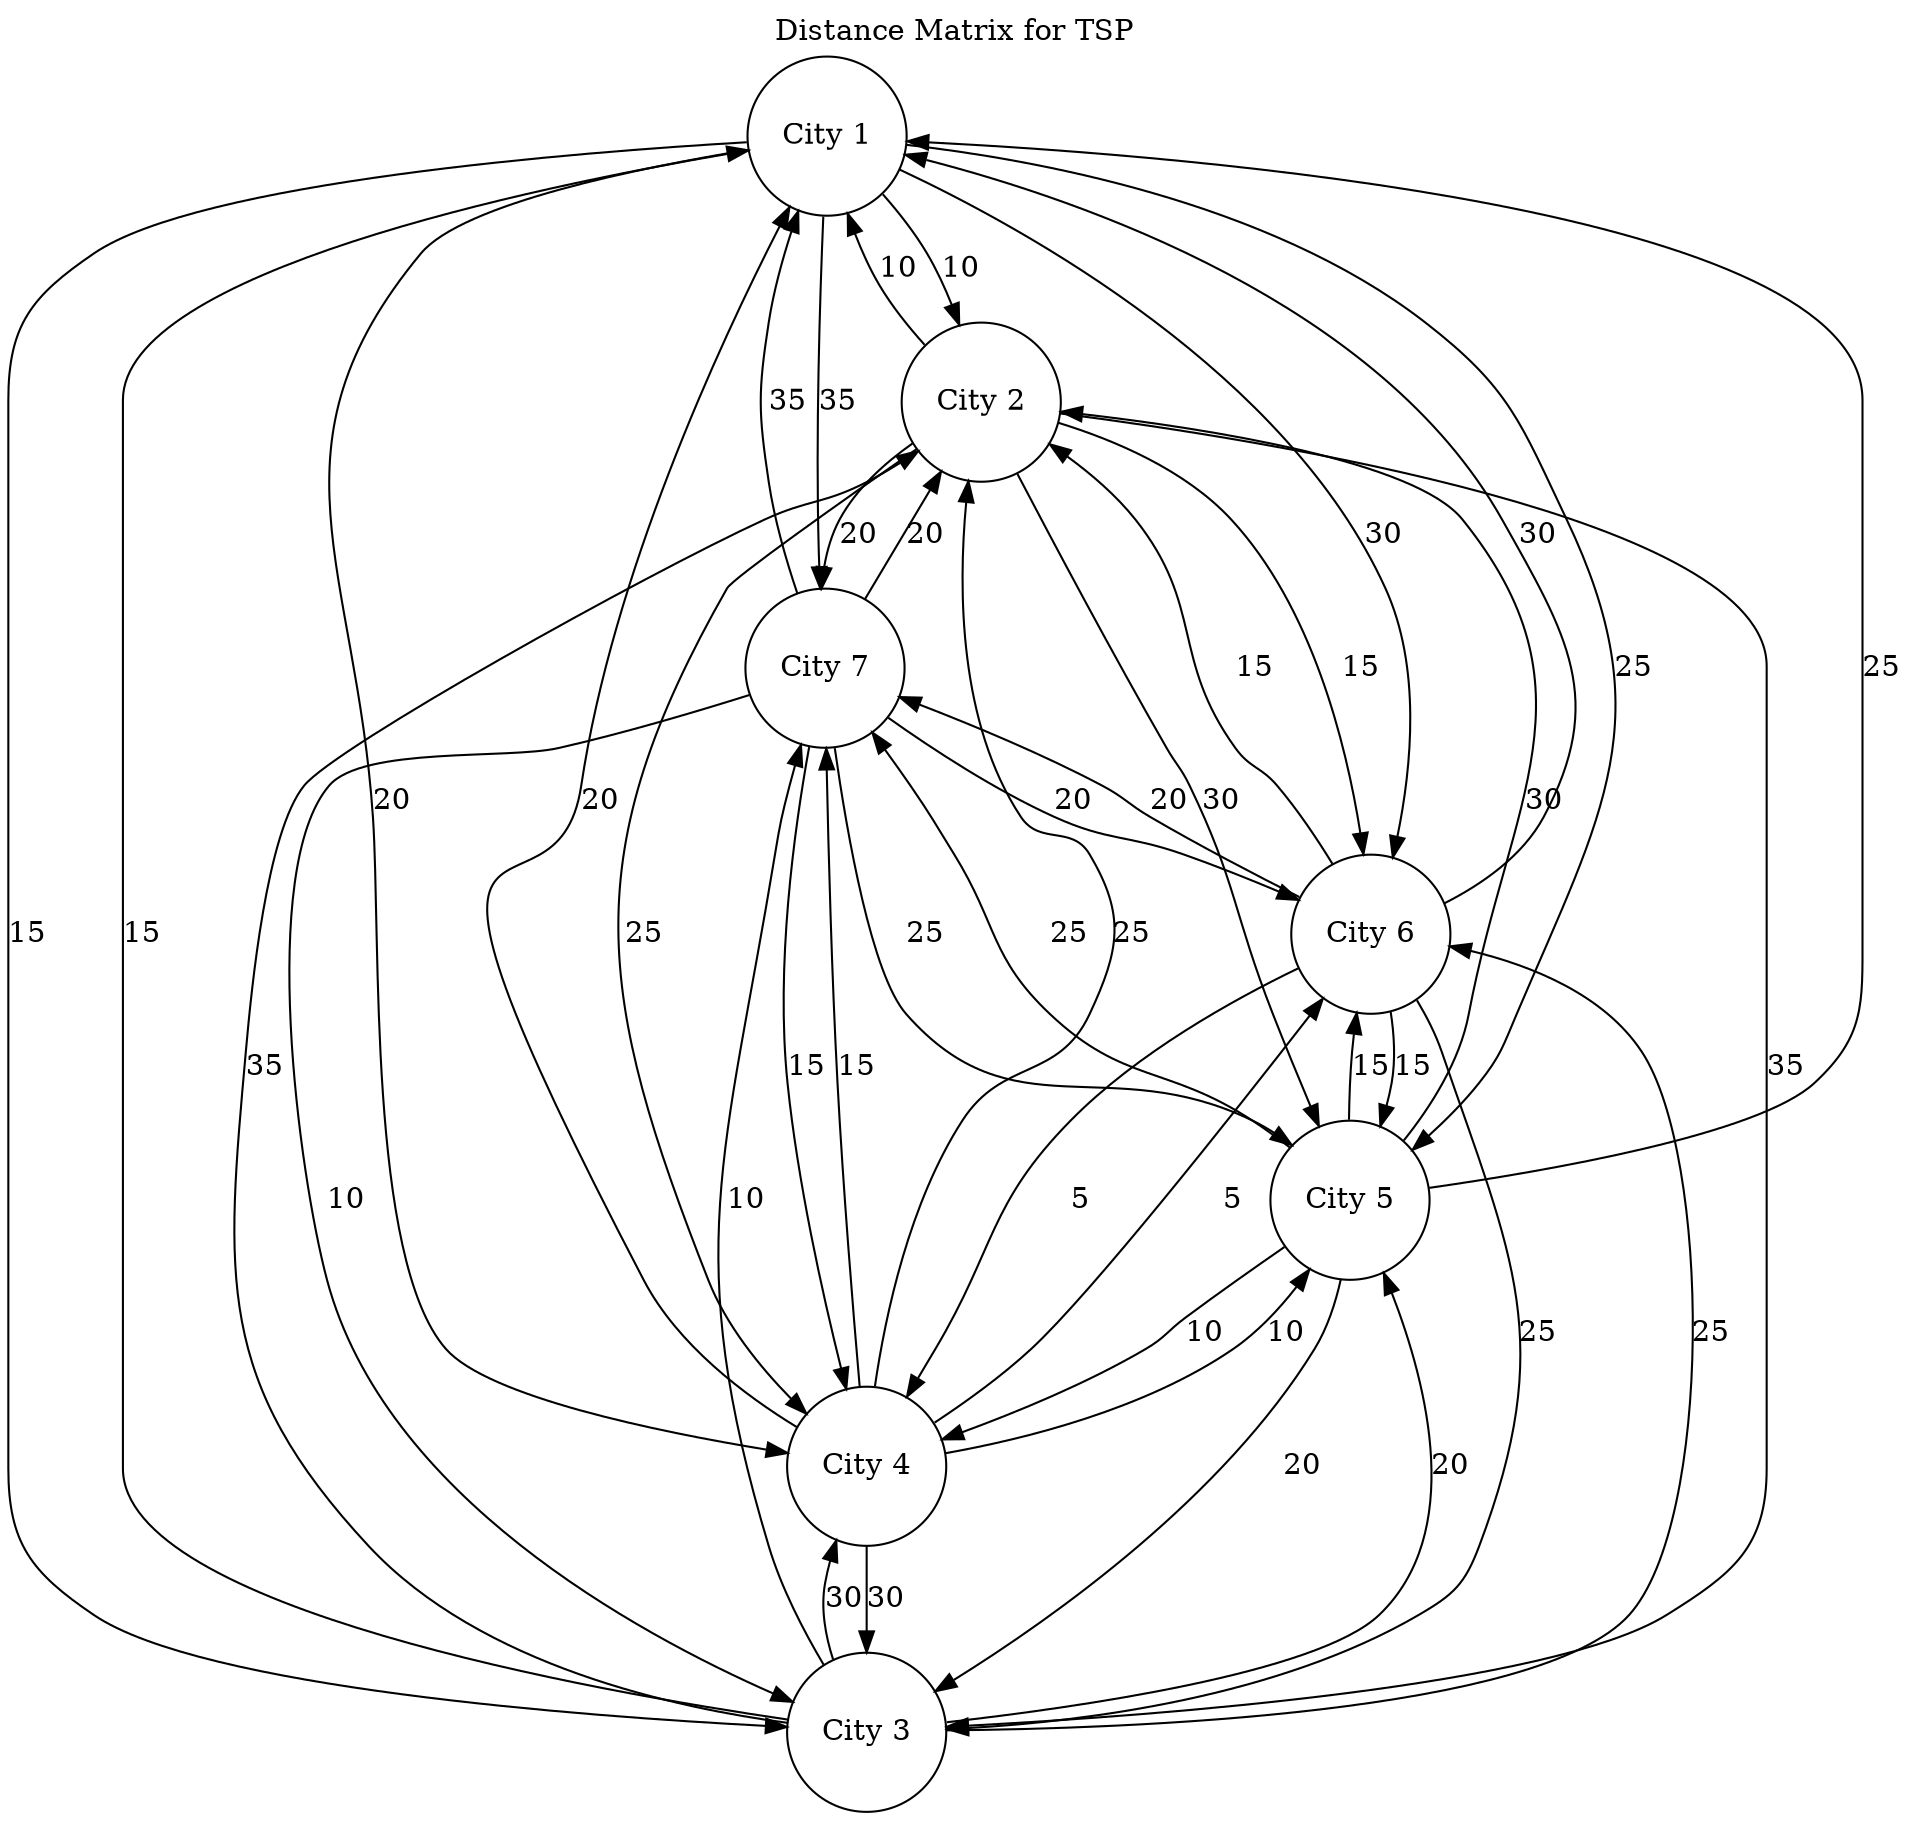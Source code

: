 digraph G {
    label="Distance Matrix for TSP"
    labelloc=top
    labeljust=center

    // Nodes representing cities
    node [shape=circle]
    A [label="City 1"]
    B [label="City 2"]
    C [label="City 3"]
    D [label="City 4"]
    E [label="City 5"]
    F [label="City 6"]
    G [label="City 7"]

    // Edges representing distances between cities
    A -> B [label="10"]
    A -> C [label="15"]
    A -> D [label="20"]
    A -> E [label="25"]
    A -> F [label="30"]
    A -> G [label="35"]

    B -> A [label="10"]
    B -> C [label="35"]
    B -> D [label="25"]
    B -> E [label="30"]
    B -> F [label="15"]
    B -> G [label="20"]

    C -> A [label="15"]
    C -> B [label="35"]
    C -> D [label="30"]
    C -> E [label="20"]
    C -> F [label="25"]
    C -> G [label="10"]

    D -> A [label="20"]
    D -> B [label="25"]
    D -> C [label="30"]
    D -> E [label="10"]
    D -> F [label="5"]
    D -> G [label="15"]

    E -> A [label="25"]
    E -> B [label="30"]
    E -> C [label="20"]
    E -> D [label="10"]
    E -> F [label="15"]
    E -> G [label="25"]

    F -> A [label="30"]
    F -> B [label="15"]
    F -> C [label="25"]
    F -> D [label="5"]
    F -> E [label="15"]
    F -> G [label="20"]

    G -> A [label="35"]
    G -> B [label="20"]
    G -> C [label="10"]
    G -> D [label="15"]
    G -> E [label="25"]
    G -> F [label="20"]
}
